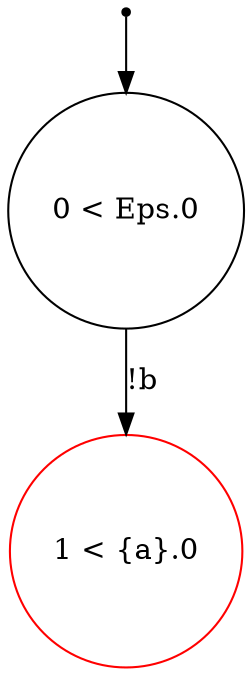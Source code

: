 digraph {
 node [shape=point] ENTRY
 node [shape=circle]
1 [label="1 < {a}.0
" color="red"]
0 [label="0 < Eps.0
"]
ENTRY -> 0
0 -> 1 [label="!b"]

}